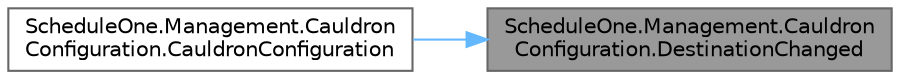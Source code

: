 digraph "ScheduleOne.Management.CauldronConfiguration.DestinationChanged"
{
 // LATEX_PDF_SIZE
  bgcolor="transparent";
  edge [fontname=Helvetica,fontsize=10,labelfontname=Helvetica,labelfontsize=10];
  node [fontname=Helvetica,fontsize=10,shape=box,height=0.2,width=0.4];
  rankdir="RL";
  Node1 [id="Node000001",label="ScheduleOne.Management.Cauldron\lConfiguration.DestinationChanged",height=0.2,width=0.4,color="gray40", fillcolor="grey60", style="filled", fontcolor="black",tooltip=" "];
  Node1 -> Node2 [id="edge1_Node000001_Node000002",dir="back",color="steelblue1",style="solid",tooltip=" "];
  Node2 [id="Node000002",label="ScheduleOne.Management.Cauldron\lConfiguration.CauldronConfiguration",height=0.2,width=0.4,color="grey40", fillcolor="white", style="filled",URL="$class_schedule_one_1_1_management_1_1_cauldron_configuration.html#afe035e60503018130b84497a1b33e494",tooltip=" "];
}
